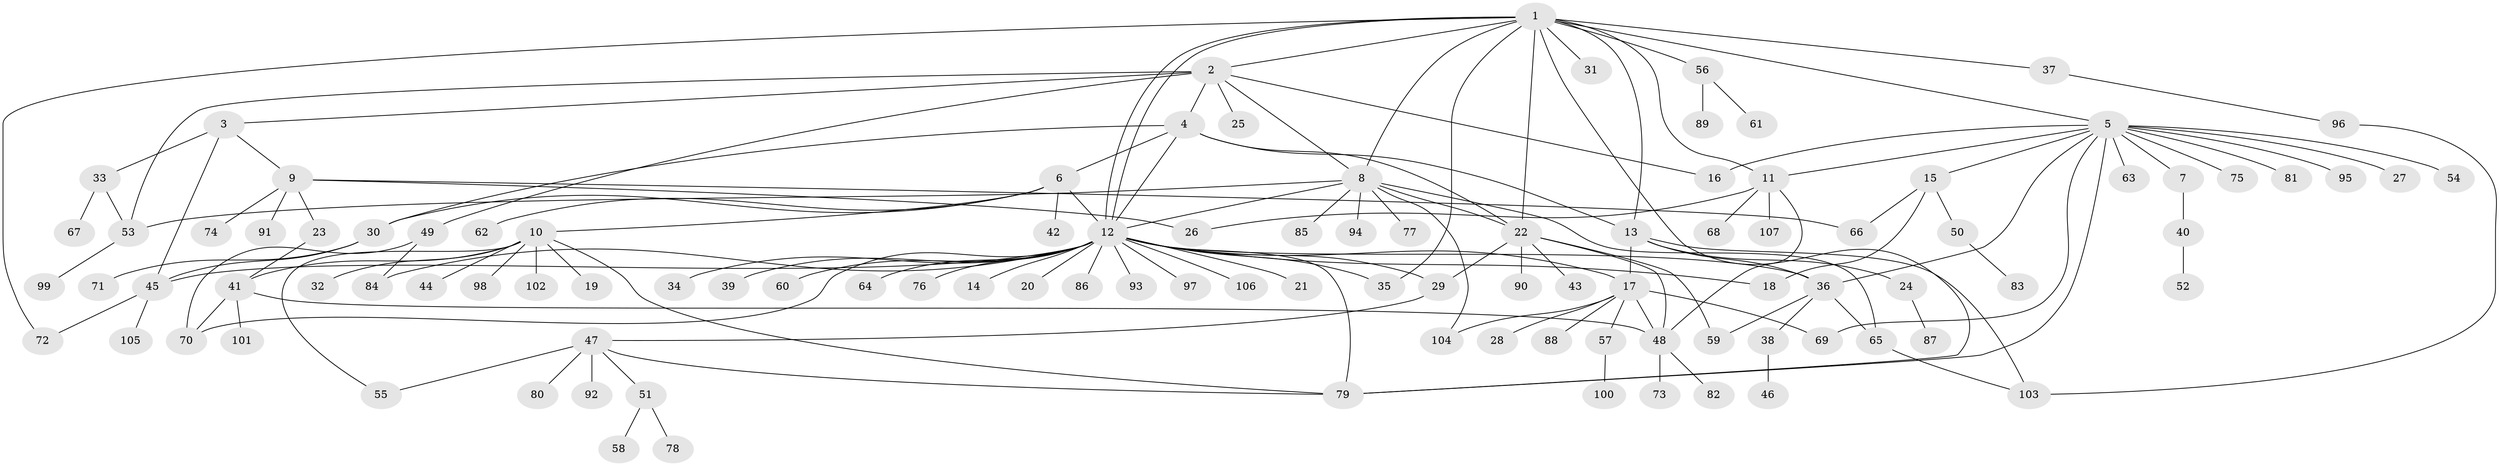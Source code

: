 // coarse degree distribution, {13: 0.011764705882352941, 7: 0.047058823529411764, 8: 0.03529411764705882, 18: 0.011764705882352941, 4: 0.047058823529411764, 2: 0.15294117647058825, 9: 0.023529411764705882, 5: 0.03529411764705882, 24: 0.011764705882352941, 6: 0.011764705882352941, 1: 0.5647058823529412, 3: 0.047058823529411764}
// Generated by graph-tools (version 1.1) at 2025/23/03/03/25 07:23:50]
// undirected, 107 vertices, 148 edges
graph export_dot {
graph [start="1"]
  node [color=gray90,style=filled];
  1;
  2;
  3;
  4;
  5;
  6;
  7;
  8;
  9;
  10;
  11;
  12;
  13;
  14;
  15;
  16;
  17;
  18;
  19;
  20;
  21;
  22;
  23;
  24;
  25;
  26;
  27;
  28;
  29;
  30;
  31;
  32;
  33;
  34;
  35;
  36;
  37;
  38;
  39;
  40;
  41;
  42;
  43;
  44;
  45;
  46;
  47;
  48;
  49;
  50;
  51;
  52;
  53;
  54;
  55;
  56;
  57;
  58;
  59;
  60;
  61;
  62;
  63;
  64;
  65;
  66;
  67;
  68;
  69;
  70;
  71;
  72;
  73;
  74;
  75;
  76;
  77;
  78;
  79;
  80;
  81;
  82;
  83;
  84;
  85;
  86;
  87;
  88;
  89;
  90;
  91;
  92;
  93;
  94;
  95;
  96;
  97;
  98;
  99;
  100;
  101;
  102;
  103;
  104;
  105;
  106;
  107;
  1 -- 2;
  1 -- 5;
  1 -- 8;
  1 -- 11;
  1 -- 12;
  1 -- 12;
  1 -- 13;
  1 -- 22;
  1 -- 31;
  1 -- 35;
  1 -- 37;
  1 -- 56;
  1 -- 72;
  1 -- 79;
  2 -- 3;
  2 -- 4;
  2 -- 8;
  2 -- 16;
  2 -- 25;
  2 -- 49;
  2 -- 53;
  3 -- 9;
  3 -- 33;
  3 -- 45;
  4 -- 6;
  4 -- 12;
  4 -- 13;
  4 -- 22;
  4 -- 30;
  5 -- 7;
  5 -- 11;
  5 -- 15;
  5 -- 16;
  5 -- 27;
  5 -- 36;
  5 -- 54;
  5 -- 63;
  5 -- 69;
  5 -- 75;
  5 -- 79;
  5 -- 81;
  5 -- 95;
  6 -- 10;
  6 -- 12;
  6 -- 30;
  6 -- 42;
  6 -- 62;
  7 -- 40;
  8 -- 12;
  8 -- 22;
  8 -- 53;
  8 -- 65;
  8 -- 77;
  8 -- 85;
  8 -- 94;
  8 -- 104;
  9 -- 23;
  9 -- 26;
  9 -- 66;
  9 -- 74;
  9 -- 91;
  10 -- 19;
  10 -- 32;
  10 -- 41;
  10 -- 44;
  10 -- 55;
  10 -- 79;
  10 -- 98;
  10 -- 102;
  11 -- 26;
  11 -- 48;
  11 -- 68;
  11 -- 107;
  12 -- 14;
  12 -- 17;
  12 -- 18;
  12 -- 20;
  12 -- 21;
  12 -- 29;
  12 -- 34;
  12 -- 35;
  12 -- 36;
  12 -- 39;
  12 -- 45;
  12 -- 60;
  12 -- 64;
  12 -- 70;
  12 -- 76;
  12 -- 79;
  12 -- 84;
  12 -- 86;
  12 -- 93;
  12 -- 97;
  12 -- 106;
  13 -- 17;
  13 -- 24;
  13 -- 36;
  13 -- 103;
  15 -- 18;
  15 -- 50;
  15 -- 66;
  17 -- 28;
  17 -- 48;
  17 -- 57;
  17 -- 69;
  17 -- 88;
  17 -- 104;
  22 -- 29;
  22 -- 43;
  22 -- 48;
  22 -- 59;
  22 -- 90;
  23 -- 41;
  24 -- 87;
  29 -- 47;
  30 -- 45;
  30 -- 71;
  33 -- 53;
  33 -- 67;
  36 -- 38;
  36 -- 59;
  36 -- 65;
  37 -- 96;
  38 -- 46;
  40 -- 52;
  41 -- 48;
  41 -- 70;
  41 -- 101;
  45 -- 72;
  45 -- 105;
  47 -- 51;
  47 -- 55;
  47 -- 79;
  47 -- 80;
  47 -- 92;
  48 -- 73;
  48 -- 82;
  49 -- 70;
  49 -- 84;
  50 -- 83;
  51 -- 58;
  51 -- 78;
  53 -- 99;
  56 -- 61;
  56 -- 89;
  57 -- 100;
  65 -- 103;
  96 -- 103;
}
